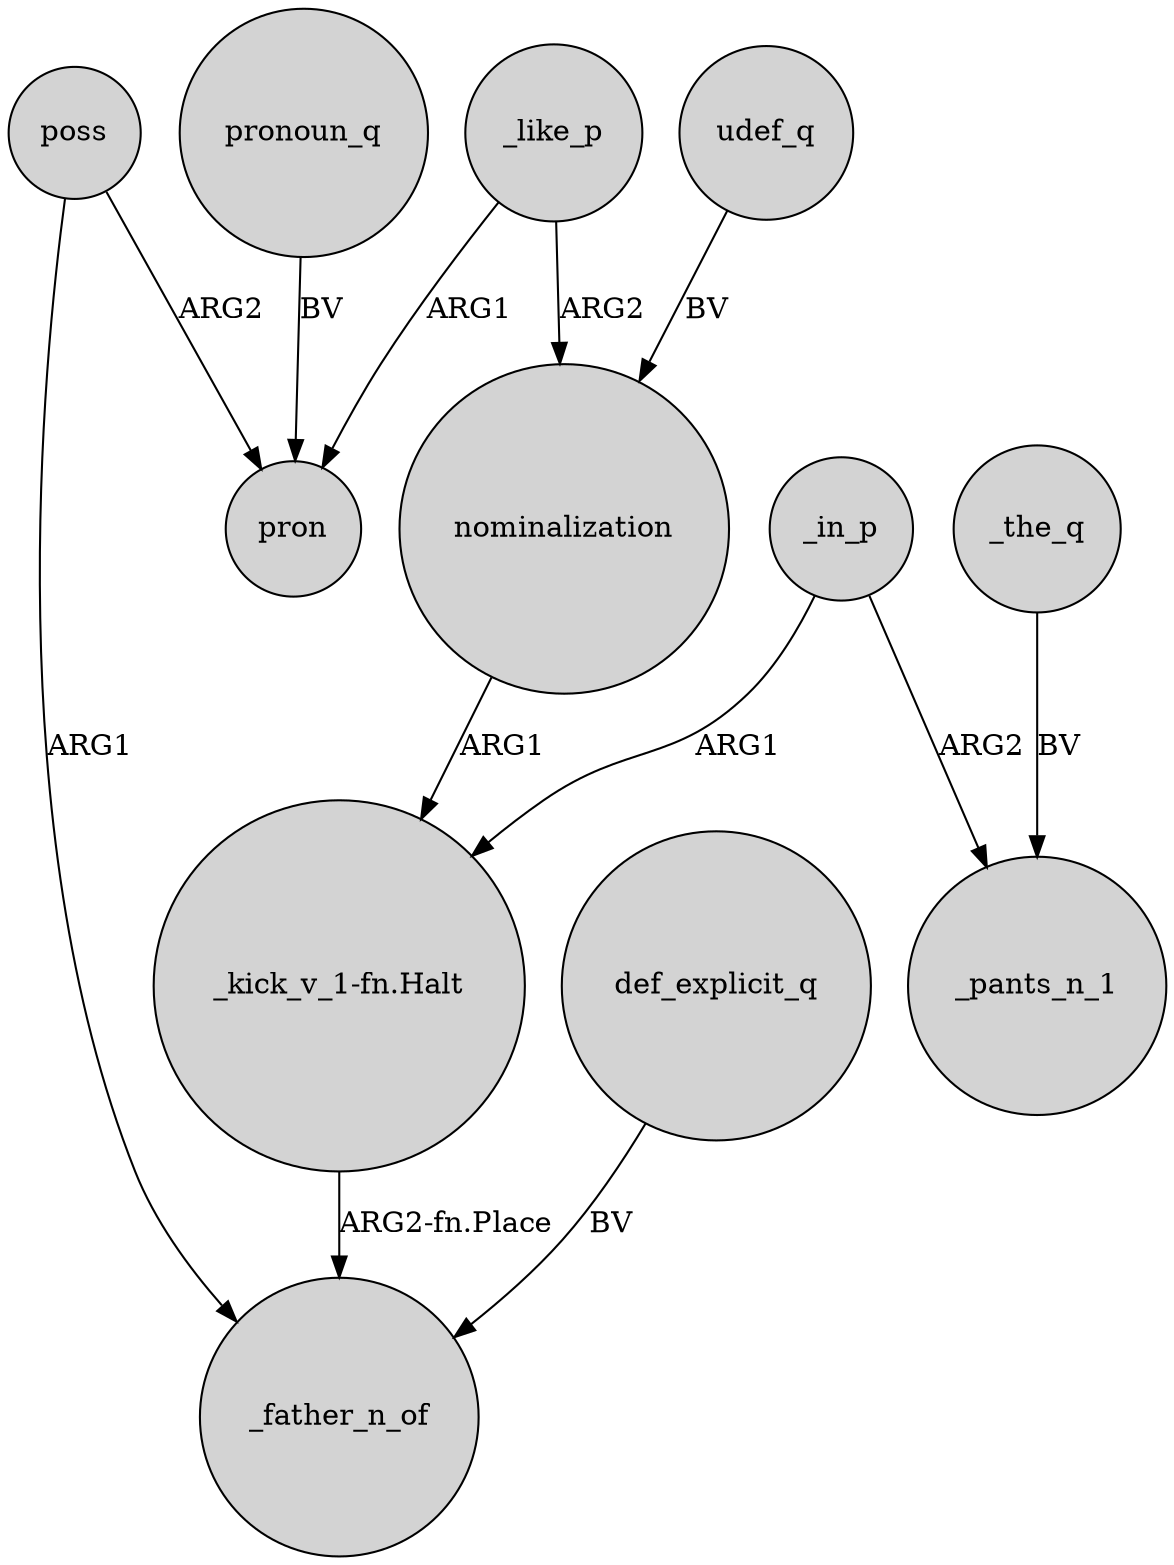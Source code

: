 digraph {
	node [shape=circle style=filled]
	"_kick_v_1-fn.Halt" -> _father_n_of [label="ARG2-fn.Place"]
	poss -> _father_n_of [label=ARG1]
	def_explicit_q -> _father_n_of [label=BV]
	_in_p -> "_kick_v_1-fn.Halt" [label=ARG1]
	_like_p -> nominalization [label=ARG2]
	_like_p -> pron [label=ARG1]
	_in_p -> _pants_n_1 [label=ARG2]
	_the_q -> _pants_n_1 [label=BV]
	pronoun_q -> pron [label=BV]
	poss -> pron [label=ARG2]
	udef_q -> nominalization [label=BV]
	nominalization -> "_kick_v_1-fn.Halt" [label=ARG1]
}
